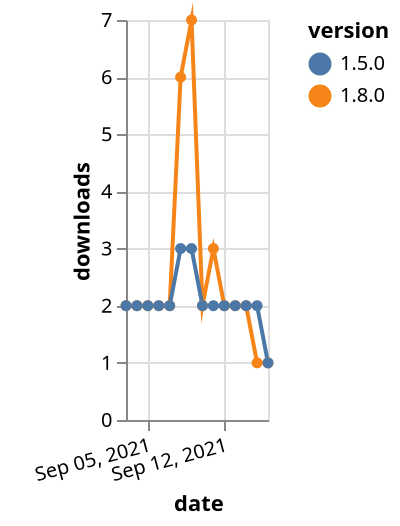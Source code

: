 {"$schema": "https://vega.github.io/schema/vega-lite/v5.json", "description": "A simple bar chart with embedded data.", "data": {"values": [{"date": "2021-09-03", "total": 3909, "delta": 2, "version": "1.8.0"}, {"date": "2021-09-04", "total": 3911, "delta": 2, "version": "1.8.0"}, {"date": "2021-09-05", "total": 3913, "delta": 2, "version": "1.8.0"}, {"date": "2021-09-06", "total": 3915, "delta": 2, "version": "1.8.0"}, {"date": "2021-09-07", "total": 3917, "delta": 2, "version": "1.8.0"}, {"date": "2021-09-08", "total": 3923, "delta": 6, "version": "1.8.0"}, {"date": "2021-09-09", "total": 3930, "delta": 7, "version": "1.8.0"}, {"date": "2021-09-10", "total": 3932, "delta": 2, "version": "1.8.0"}, {"date": "2021-09-11", "total": 3935, "delta": 3, "version": "1.8.0"}, {"date": "2021-09-12", "total": 3937, "delta": 2, "version": "1.8.0"}, {"date": "2021-09-13", "total": 3939, "delta": 2, "version": "1.8.0"}, {"date": "2021-09-14", "total": 3941, "delta": 2, "version": "1.8.0"}, {"date": "2021-09-15", "total": 3942, "delta": 1, "version": "1.8.0"}, {"date": "2021-09-16", "total": 3943, "delta": 1, "version": "1.8.0"}, {"date": "2021-09-03", "total": 2923, "delta": 2, "version": "1.5.0"}, {"date": "2021-09-04", "total": 2925, "delta": 2, "version": "1.5.0"}, {"date": "2021-09-05", "total": 2927, "delta": 2, "version": "1.5.0"}, {"date": "2021-09-06", "total": 2929, "delta": 2, "version": "1.5.0"}, {"date": "2021-09-07", "total": 2931, "delta": 2, "version": "1.5.0"}, {"date": "2021-09-08", "total": 2934, "delta": 3, "version": "1.5.0"}, {"date": "2021-09-09", "total": 2937, "delta": 3, "version": "1.5.0"}, {"date": "2021-09-10", "total": 2939, "delta": 2, "version": "1.5.0"}, {"date": "2021-09-11", "total": 2941, "delta": 2, "version": "1.5.0"}, {"date": "2021-09-12", "total": 2943, "delta": 2, "version": "1.5.0"}, {"date": "2021-09-13", "total": 2945, "delta": 2, "version": "1.5.0"}, {"date": "2021-09-14", "total": 2947, "delta": 2, "version": "1.5.0"}, {"date": "2021-09-15", "total": 2949, "delta": 2, "version": "1.5.0"}, {"date": "2021-09-16", "total": 2950, "delta": 1, "version": "1.5.0"}]}, "width": "container", "mark": {"type": "line", "point": {"filled": true}}, "encoding": {"x": {"field": "date", "type": "temporal", "timeUnit": "yearmonthdate", "title": "date", "axis": {"labelAngle": -15}}, "y": {"field": "delta", "type": "quantitative", "title": "downloads"}, "color": {"field": "version", "type": "nominal"}, "tooltip": {"field": "delta"}}}